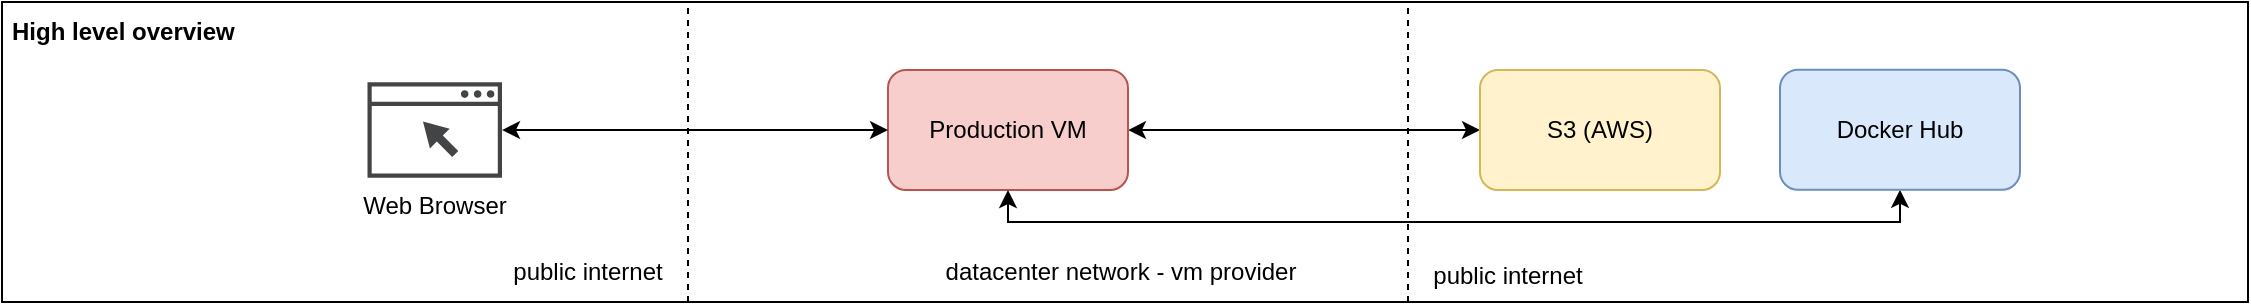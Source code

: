 <mxfile version="24.6.4" type="device" pages="3">
  <diagram id="l1EqbOQ8RJ6dvfELSKfM" name="High level overviw">
    <mxGraphModel dx="1434" dy="714" grid="1" gridSize="10" guides="1" tooltips="1" connect="1" arrows="1" fold="1" page="1" pageScale="1" pageWidth="827" pageHeight="1169" math="0" shadow="0">
      <root>
        <mxCell id="0" />
        <mxCell id="1" parent="0" />
        <mxCell id="0EHNzAy4hEEurDzkMecc-19" value="" style="rounded=0;whiteSpace=wrap;html=1;shadow=0;glass=0;labelBackgroundColor=default;labelBorderColor=none;sketch=0;fillColor=default;" vertex="1" parent="1">
          <mxGeometry width="1123" height="150" as="geometry" />
        </mxCell>
        <mxCell id="0EHNzAy4hEEurDzkMecc-57" style="edgeStyle=orthogonalEdgeStyle;rounded=0;orthogonalLoop=1;jettySize=auto;html=1;entryX=0;entryY=0.5;entryDx=0;entryDy=0;startArrow=classic;startFill=1;exitX=1;exitY=0.5;exitDx=0;exitDy=0;" edge="1" parent="1" source="0EHNzAy4hEEurDzkMecc-43" target="0EHNzAy4hEEurDzkMecc-54">
          <mxGeometry relative="1" as="geometry" />
        </mxCell>
        <mxCell id="0EHNzAy4hEEurDzkMecc-43" value="Production VM" style="rounded=1;whiteSpace=wrap;html=1;fillColor=#f8cecc;strokeColor=#b85450;" vertex="1" parent="1">
          <mxGeometry x="443" y="34.01" width="120" height="60" as="geometry" />
        </mxCell>
        <mxCell id="0EHNzAy4hEEurDzkMecc-52" style="edgeStyle=orthogonalEdgeStyle;rounded=0;orthogonalLoop=1;jettySize=auto;html=1;entryX=0;entryY=0.5;entryDx=0;entryDy=0;startArrow=classic;startFill=1;" edge="1" parent="1" source="0EHNzAy4hEEurDzkMecc-44" target="0EHNzAy4hEEurDzkMecc-43">
          <mxGeometry relative="1" as="geometry" />
        </mxCell>
        <mxCell id="0EHNzAy4hEEurDzkMecc-44" value="Web Browser" style="sketch=0;pointerEvents=1;shadow=0;dashed=0;html=1;strokeColor=none;fillColor=#434445;aspect=fixed;labelPosition=center;verticalLabelPosition=bottom;verticalAlign=top;align=center;outlineConnect=0;shape=mxgraph.vvd.web_browser;" vertex="1" parent="1">
          <mxGeometry x="182.75" y="40.13" width="67.25" height="47.75" as="geometry" />
        </mxCell>
        <mxCell id="0EHNzAy4hEEurDzkMecc-47" value="" style="endArrow=none;dashed=1;html=1;rounded=0;" edge="1" parent="1">
          <mxGeometry width="50" height="50" relative="1" as="geometry">
            <mxPoint x="343" y="150" as="sourcePoint" />
            <mxPoint x="343" as="targetPoint" />
          </mxGeometry>
        </mxCell>
        <mxCell id="0EHNzAy4hEEurDzkMecc-48" value="public internet" style="text;html=1;strokeColor=none;fillColor=none;align=center;verticalAlign=middle;whiteSpace=wrap;rounded=0;" vertex="1" parent="1">
          <mxGeometry x="243" y="120" width="100" height="30" as="geometry" />
        </mxCell>
        <mxCell id="0EHNzAy4hEEurDzkMecc-51" value="datacenter network - vm provider" style="text;html=1;strokeColor=none;fillColor=none;align=center;verticalAlign=middle;whiteSpace=wrap;rounded=0;" vertex="1" parent="1">
          <mxGeometry x="465" y="120" width="189" height="30" as="geometry" />
        </mxCell>
        <mxCell id="0EHNzAy4hEEurDzkMecc-53" value="" style="endArrow=none;dashed=1;html=1;rounded=0;" edge="1" parent="1">
          <mxGeometry width="50" height="50" relative="1" as="geometry">
            <mxPoint x="703" y="150" as="sourcePoint" />
            <mxPoint x="703" as="targetPoint" />
          </mxGeometry>
        </mxCell>
        <mxCell id="0EHNzAy4hEEurDzkMecc-54" value="S3 (AWS)" style="rounded=1;whiteSpace=wrap;html=1;fillColor=#fff2cc;strokeColor=#d6b656;" vertex="1" parent="1">
          <mxGeometry x="739" y="34" width="120" height="60" as="geometry" />
        </mxCell>
        <mxCell id="0EHNzAy4hEEurDzkMecc-60" style="edgeStyle=orthogonalEdgeStyle;rounded=0;orthogonalLoop=1;jettySize=auto;html=1;entryX=0.5;entryY=1;entryDx=0;entryDy=0;startArrow=classic;startFill=1;" edge="1" parent="1" source="0EHNzAy4hEEurDzkMecc-55" target="0EHNzAy4hEEurDzkMecc-43">
          <mxGeometry relative="1" as="geometry">
            <Array as="points">
              <mxPoint x="949" y="110" />
              <mxPoint x="503" y="110" />
            </Array>
          </mxGeometry>
        </mxCell>
        <mxCell id="0EHNzAy4hEEurDzkMecc-55" value="Docker Hub" style="rounded=1;whiteSpace=wrap;html=1;fillColor=#dae8fc;strokeColor=#6c8ebf;" vertex="1" parent="1">
          <mxGeometry x="889" y="33.88" width="120" height="60" as="geometry" />
        </mxCell>
        <mxCell id="0EHNzAy4hEEurDzkMecc-59" value="public internet" style="text;html=1;strokeColor=none;fillColor=none;align=center;verticalAlign=middle;whiteSpace=wrap;rounded=0;" vertex="1" parent="1">
          <mxGeometry x="703" y="122" width="100" height="30" as="geometry" />
        </mxCell>
        <mxCell id="0EHNzAy4hEEurDzkMecc-61" value="High level overview" style="text;html=1;strokeColor=none;fillColor=none;align=left;verticalAlign=middle;whiteSpace=wrap;rounded=0;shadow=0;glass=0;labelBackgroundColor=default;labelBorderColor=none;sketch=0;fontStyle=1" vertex="1" parent="1">
          <mxGeometry x="3" width="190" height="30" as="geometry" />
        </mxCell>
      </root>
    </mxGraphModel>
  </diagram>
  <diagram id="OI6SaQRYEeHismhC4aXl" name="Inside production vm">
    <mxGraphModel dx="1434" dy="657" grid="1" gridSize="10" guides="1" tooltips="1" connect="1" arrows="1" fold="1" page="1" pageScale="1" pageWidth="827" pageHeight="1169" math="0" shadow="0">
      <root>
        <mxCell id="0" />
        <mxCell id="1" parent="0" />
        <mxCell id="t8b2_5bpY0gWvRRcbJ14-1" value="" style="rounded=0;whiteSpace=wrap;html=1;shadow=0;glass=0;labelBackgroundColor=default;labelBorderColor=none;sketch=0;fillColor=default;" vertex="1" parent="1">
          <mxGeometry width="1119" height="360" as="geometry" />
        </mxCell>
        <mxCell id="t8b2_5bpY0gWvRRcbJ14-2" value="" style="rounded=0;whiteSpace=wrap;html=1;fillColor=#f8cecc;strokeColor=#b85450;sketch=0;shadow=0;glass=0;" vertex="1" parent="1">
          <mxGeometry x="120" y="30" width="829" height="310" as="geometry" />
        </mxCell>
        <mxCell id="t8b2_5bpY0gWvRRcbJ14-3" value="" style="rounded=0;whiteSpace=wrap;html=1;shadow=0;glass=0;dashed=1;labelBackgroundColor=default;labelBorderColor=none;sketch=0;fillColor=none;" vertex="1" parent="1">
          <mxGeometry x="120" y="160" width="829" height="130" as="geometry" />
        </mxCell>
        <mxCell id="t8b2_5bpY0gWvRRcbJ14-4" value="" style="rounded=0;whiteSpace=wrap;html=1;fillColor=#ffe6cc;strokeColor=#d79b00;" vertex="1" parent="1">
          <mxGeometry x="130" y="170" width="609" height="100" as="geometry" />
        </mxCell>
        <mxCell id="t8b2_5bpY0gWvRRcbJ14-5" style="edgeStyle=orthogonalEdgeStyle;rounded=0;orthogonalLoop=1;jettySize=auto;html=1;entryX=1;entryY=0.5;entryDx=0;entryDy=0;strokeWidth=1;startArrow=classic;startFill=1;" edge="1" parent="1" source="t8b2_5bpY0gWvRRcbJ14-7" target="t8b2_5bpY0gWvRRcbJ14-4">
          <mxGeometry relative="1" as="geometry" />
        </mxCell>
        <mxCell id="t8b2_5bpY0gWvRRcbJ14-6" style="edgeStyle=orthogonalEdgeStyle;rounded=0;orthogonalLoop=1;jettySize=auto;html=1;strokeWidth=1;startArrow=classic;startFill=1;" edge="1" parent="1" source="t8b2_5bpY0gWvRRcbJ14-7" target="t8b2_5bpY0gWvRRcbJ14-23">
          <mxGeometry relative="1" as="geometry" />
        </mxCell>
        <mxCell id="t8b2_5bpY0gWvRRcbJ14-7" value="docker-compose" style="rounded=0;whiteSpace=wrap;html=1;fillColor=#e1d5e7;strokeColor=#9673a6;" vertex="1" parent="1">
          <mxGeometry x="769" y="170" width="120" height="100" as="geometry" />
        </mxCell>
        <mxCell id="t8b2_5bpY0gWvRRcbJ14-8" value="" style="rounded=0;whiteSpace=wrap;html=1;shadow=0;glass=0;labelBackgroundColor=default;labelBorderColor=none;sketch=0;fillColor=none;dashed=1;" vertex="1" parent="1">
          <mxGeometry x="120" y="290" width="829" height="50" as="geometry" />
        </mxCell>
        <mxCell id="t8b2_5bpY0gWvRRcbJ14-9" value="linux-fedora-35" style="rounded=0;whiteSpace=wrap;html=1;fillColor=#f9f7ed;strokeColor=#36393d;" vertex="1" parent="1">
          <mxGeometry x="130" y="300" width="759" height="30" as="geometry" />
        </mxCell>
        <mxCell id="t8b2_5bpY0gWvRRcbJ14-10" style="edgeStyle=orthogonalEdgeStyle;rounded=0;orthogonalLoop=1;jettySize=auto;html=1;entryX=0;entryY=0.5;entryDx=0;entryDy=0;strokeWidth=1;" edge="1" parent="1" source="t8b2_5bpY0gWvRRcbJ14-11" target="t8b2_5bpY0gWvRRcbJ14-12">
          <mxGeometry relative="1" as="geometry" />
        </mxCell>
        <mxCell id="t8b2_5bpY0gWvRRcbJ14-11" value="webserver&lt;br&gt;containter" style="rounded=1;whiteSpace=wrap;html=1;" vertex="1" parent="1">
          <mxGeometry x="130" y="65" width="120" height="60" as="geometry" />
        </mxCell>
        <mxCell id="t8b2_5bpY0gWvRRcbJ14-12" value="database&lt;br&gt;container" style="rounded=1;whiteSpace=wrap;html=1;" vertex="1" parent="1">
          <mxGeometry x="290" y="65" width="120" height="60" as="geometry" />
        </mxCell>
        <mxCell id="t8b2_5bpY0gWvRRcbJ14-13" style="edgeStyle=orthogonalEdgeStyle;rounded=0;orthogonalLoop=1;jettySize=auto;html=1;entryX=1;entryY=0.5;entryDx=0;entryDy=0;strokeWidth=1;" edge="1" parent="1" source="t8b2_5bpY0gWvRRcbJ14-14" target="t8b2_5bpY0gWvRRcbJ14-12">
          <mxGeometry relative="1" as="geometry" />
        </mxCell>
        <mxCell id="t8b2_5bpY0gWvRRcbJ14-14" value="database-admin-ui&lt;br&gt;container" style="rounded=1;whiteSpace=wrap;html=1;" vertex="1" parent="1">
          <mxGeometry x="450" y="65" width="120" height="60" as="geometry" />
        </mxCell>
        <mxCell id="t8b2_5bpY0gWvRRcbJ14-15" style="edgeStyle=orthogonalEdgeStyle;rounded=0;orthogonalLoop=1;jettySize=auto;html=1;entryX=0.5;entryY=0;entryDx=0;entryDy=0;startArrow=none;startFill=0;" edge="1" parent="1" source="t8b2_5bpY0gWvRRcbJ14-16" target="t8b2_5bpY0gWvRRcbJ14-22">
          <mxGeometry relative="1" as="geometry">
            <Array as="points">
              <mxPoint x="670" y="45" />
              <mxPoint x="1043" y="45" />
            </Array>
          </mxGeometry>
        </mxCell>
        <mxCell id="t8b2_5bpY0gWvRRcbJ14-16" value="backup&lt;br&gt;container" style="rounded=1;whiteSpace=wrap;html=1;" vertex="1" parent="1">
          <mxGeometry x="610" y="65" width="120" height="60" as="geometry" />
        </mxCell>
        <mxCell id="t8b2_5bpY0gWvRRcbJ14-17" value="" style="group;fillColor=#d5e8d4;strokeColor=#82b366;" vertex="1" connectable="0" parent="1">
          <mxGeometry x="145" y="180" width="584" height="60" as="geometry" />
        </mxCell>
        <mxCell id="t8b2_5bpY0gWvRRcbJ14-18" value="" style="rounded=0;whiteSpace=wrap;html=1;fillColor=#f5f5f5;fontColor=#333333;strokeColor=#666666;" vertex="1" parent="t8b2_5bpY0gWvRRcbJ14-17">
          <mxGeometry width="584" height="60" as="geometry" />
        </mxCell>
        <mxCell id="t8b2_5bpY0gWvRRcbJ14-19" value="webserver volume" style="rounded=0;whiteSpace=wrap;html=1;fillColor=#f5f5f5;strokeColor=#666666;fontColor=#333333;" vertex="1" parent="t8b2_5bpY0gWvRRcbJ14-17">
          <mxGeometry x="13.905" y="10" width="264.19" height="40" as="geometry" />
        </mxCell>
        <mxCell id="t8b2_5bpY0gWvRRcbJ14-20" value="database volume" style="rounded=0;whiteSpace=wrap;html=1;fillColor=#f5f5f5;strokeColor=#666666;fontColor=#333333;" vertex="1" parent="t8b2_5bpY0gWvRRcbJ14-17">
          <mxGeometry x="292" y="10" width="278.727" height="40" as="geometry" />
        </mxCell>
        <mxCell id="t8b2_5bpY0gWvRRcbJ14-21" value="docker" style="text;html=1;strokeColor=none;fillColor=none;align=center;verticalAlign=middle;whiteSpace=wrap;rounded=0;" vertex="1" parent="1">
          <mxGeometry x="407" y="240" width="60" height="30" as="geometry" />
        </mxCell>
        <mxCell id="t8b2_5bpY0gWvRRcbJ14-22" value="S3 (AWS)" style="rounded=1;whiteSpace=wrap;html=1;fillColor=#fff2cc;strokeColor=#d6b656;" vertex="1" parent="1">
          <mxGeometry x="983" y="65.01" width="120" height="60" as="geometry" />
        </mxCell>
        <mxCell id="t8b2_5bpY0gWvRRcbJ14-23" value="Docker Hub" style="rounded=1;whiteSpace=wrap;html=1;fillColor=#dae8fc;strokeColor=#6c8ebf;" vertex="1" parent="1">
          <mxGeometry x="983" y="190" width="120" height="60" as="geometry" />
        </mxCell>
        <mxCell id="t8b2_5bpY0gWvRRcbJ14-24" style="edgeStyle=orthogonalEdgeStyle;rounded=0;orthogonalLoop=1;jettySize=auto;html=1;strokeWidth=1;startArrow=classic;startFill=1;" edge="1" parent="1" source="t8b2_5bpY0gWvRRcbJ14-26" target="t8b2_5bpY0gWvRRcbJ14-11">
          <mxGeometry relative="1" as="geometry" />
        </mxCell>
        <mxCell id="t8b2_5bpY0gWvRRcbJ14-25" style="edgeStyle=orthogonalEdgeStyle;rounded=0;orthogonalLoop=1;jettySize=auto;html=1;entryX=0.5;entryY=0;entryDx=0;entryDy=0;" edge="1" parent="1" source="t8b2_5bpY0gWvRRcbJ14-26" target="t8b2_5bpY0gWvRRcbJ14-14">
          <mxGeometry relative="1" as="geometry">
            <Array as="points">
              <mxPoint x="47" y="50" />
              <mxPoint x="510" y="50" />
            </Array>
          </mxGeometry>
        </mxCell>
        <mxCell id="t8b2_5bpY0gWvRRcbJ14-26" value="Web browser" style="sketch=0;pointerEvents=1;shadow=0;dashed=0;html=1;strokeColor=none;fillColor=#434445;aspect=fixed;labelPosition=center;verticalLabelPosition=bottom;verticalAlign=top;align=center;outlineConnect=0;shape=mxgraph.vvd.web_browser;rounded=0;" vertex="1" parent="1">
          <mxGeometry x="10" y="68.63" width="74.3" height="52.75" as="geometry" />
        </mxCell>
        <mxCell id="t8b2_5bpY0gWvRRcbJ14-27" value="Layer 1" style="text;html=1;strokeColor=none;fillColor=none;align=center;verticalAlign=middle;whiteSpace=wrap;rounded=0;shadow=0;glass=0;dashed=1;labelBackgroundColor=default;labelBorderColor=none;sketch=0;" vertex="1" parent="1">
          <mxGeometry x="889" y="297" width="60" height="30" as="geometry" />
        </mxCell>
        <mxCell id="t8b2_5bpY0gWvRRcbJ14-28" value="Layer 2" style="text;html=1;strokeColor=none;fillColor=none;align=center;verticalAlign=middle;whiteSpace=wrap;rounded=0;shadow=0;glass=0;dashed=1;labelBackgroundColor=default;labelBorderColor=none;sketch=0;" vertex="1" parent="1">
          <mxGeometry x="889" y="250" width="60" height="30" as="geometry" />
        </mxCell>
        <mxCell id="t8b2_5bpY0gWvRRcbJ14-29" value="Layer 3" style="text;html=1;strokeColor=none;fillColor=none;align=center;verticalAlign=middle;whiteSpace=wrap;rounded=0;shadow=0;glass=0;dashed=1;labelBackgroundColor=default;labelBorderColor=none;sketch=0;" vertex="1" parent="1">
          <mxGeometry x="889" y="130" width="60" height="30" as="geometry" />
        </mxCell>
        <mxCell id="t8b2_5bpY0gWvRRcbJ14-30" value="Inside production vm" style="text;html=1;strokeColor=none;fillColor=none;align=left;verticalAlign=middle;whiteSpace=wrap;rounded=0;shadow=0;glass=0;labelBackgroundColor=default;labelBorderColor=none;sketch=0;fontStyle=1" vertex="1" parent="1">
          <mxGeometry x="3" width="190" height="30" as="geometry" />
        </mxCell>
        <mxCell id="t8b2_5bpY0gWvRRcbJ14-31" style="edgeStyle=orthogonalEdgeStyle;rounded=0;orthogonalLoop=1;jettySize=auto;html=1;entryX=0.949;entryY=0;entryDx=0;entryDy=0;entryPerimeter=0;" edge="1" parent="1" source="t8b2_5bpY0gWvRRcbJ14-34" target="t8b2_5bpY0gWvRRcbJ14-18">
          <mxGeometry relative="1" as="geometry">
            <Array as="points">
              <mxPoint x="817" y="140" />
              <mxPoint x="699" y="140" />
            </Array>
          </mxGeometry>
        </mxCell>
        <mxCell id="t8b2_5bpY0gWvRRcbJ14-32" value="mount" style="edgeLabel;html=1;align=center;verticalAlign=middle;resizable=0;points=[];" vertex="1" connectable="0" parent="t8b2_5bpY0gWvRRcbJ14-31">
          <mxGeometry x="-0.115" y="-2" relative="1" as="geometry">
            <mxPoint as="offset" />
          </mxGeometry>
        </mxCell>
        <mxCell id="t8b2_5bpY0gWvRRcbJ14-33" style="edgeStyle=orthogonalEdgeStyle;rounded=0;orthogonalLoop=1;jettySize=auto;html=1;startArrow=classic;startFill=1;endArrow=none;endFill=0;" edge="1" parent="1" source="t8b2_5bpY0gWvRRcbJ14-34" target="t8b2_5bpY0gWvRRcbJ14-22">
          <mxGeometry relative="1" as="geometry" />
        </mxCell>
        <mxCell id="t8b2_5bpY0gWvRRcbJ14-34" value="restore&lt;br&gt;container" style="rounded=1;whiteSpace=wrap;html=1;fillColor=#bac8d3;strokeColor=#23445d;dashed=1;" vertex="1" parent="1">
          <mxGeometry x="769" y="65" width="120" height="60" as="geometry" />
        </mxCell>
        <mxCell id="t8b2_5bpY0gWvRRcbJ14-35" style="edgeStyle=orthogonalEdgeStyle;rounded=0;orthogonalLoop=1;jettySize=auto;html=1;entryX=0.5;entryY=0;entryDx=0;entryDy=0;" edge="1" parent="1" source="t8b2_5bpY0gWvRRcbJ14-12" target="t8b2_5bpY0gWvRRcbJ14-20">
          <mxGeometry relative="1" as="geometry">
            <Array as="points">
              <mxPoint x="350" y="150" />
              <mxPoint x="576" y="150" />
            </Array>
          </mxGeometry>
        </mxCell>
        <mxCell id="t8b2_5bpY0gWvRRcbJ14-36" value="mount" style="edgeLabel;html=1;align=center;verticalAlign=middle;resizable=0;points=[];" vertex="1" connectable="0" parent="t8b2_5bpY0gWvRRcbJ14-35">
          <mxGeometry x="-0.331" y="4" relative="1" as="geometry">
            <mxPoint as="offset" />
          </mxGeometry>
        </mxCell>
        <mxCell id="t8b2_5bpY0gWvRRcbJ14-37" style="edgeStyle=orthogonalEdgeStyle;rounded=0;orthogonalLoop=1;jettySize=auto;html=1;entryX=0.887;entryY=0.091;entryDx=0;entryDy=0;entryPerimeter=0;" edge="1" parent="1" source="t8b2_5bpY0gWvRRcbJ14-16" target="t8b2_5bpY0gWvRRcbJ14-4">
          <mxGeometry relative="1" as="geometry" />
        </mxCell>
        <mxCell id="t8b2_5bpY0gWvRRcbJ14-38" value="mount" style="edgeLabel;html=1;align=center;verticalAlign=middle;resizable=0;points=[];" vertex="1" connectable="0" parent="t8b2_5bpY0gWvRRcbJ14-37">
          <mxGeometry x="-0.348" y="1" relative="1" as="geometry">
            <mxPoint x="-1" y="-4" as="offset" />
          </mxGeometry>
        </mxCell>
        <mxCell id="t8b2_5bpY0gWvRRcbJ14-39" style="edgeStyle=orthogonalEdgeStyle;rounded=0;orthogonalLoop=1;jettySize=auto;html=1;" edge="1" parent="1" source="t8b2_5bpY0gWvRRcbJ14-11" target="t8b2_5bpY0gWvRRcbJ14-19">
          <mxGeometry relative="1" as="geometry">
            <Array as="points">
              <mxPoint x="190" y="150" />
              <mxPoint x="291" y="150" />
            </Array>
          </mxGeometry>
        </mxCell>
        <mxCell id="t8b2_5bpY0gWvRRcbJ14-40" value="mount" style="edgeLabel;html=1;align=center;verticalAlign=middle;resizable=0;points=[];" vertex="1" connectable="0" parent="t8b2_5bpY0gWvRRcbJ14-39">
          <mxGeometry x="-0.271" y="3" relative="1" as="geometry">
            <mxPoint x="1" as="offset" />
          </mxGeometry>
        </mxCell>
      </root>
    </mxGraphModel>
  </diagram>
  <diagram id="bfxmqqGwSZ5S35Dk3m0o" name="Deployment, development and runtime flows">
    <mxGraphModel dx="1434" dy="701" grid="1" gridSize="10" guides="1" tooltips="1" connect="1" arrows="1" fold="1" page="1" pageScale="1" pageWidth="827" pageHeight="1169" math="0" shadow="0">
      <root>
        <mxCell id="0" />
        <mxCell id="1" parent="0" />
        <mxCell id="AlAmfRIlPn9H9i4JKlkq-1" value="" style="rounded=0;whiteSpace=wrap;html=1;shadow=0;glass=0;labelBackgroundColor=default;labelBorderColor=none;sketch=0;fillColor=default;" parent="1" vertex="1">
          <mxGeometry width="990" height="360" as="geometry" />
        </mxCell>
        <mxCell id="AlAmfRIlPn9H9i4JKlkq-2" style="edgeStyle=orthogonalEdgeStyle;rounded=0;orthogonalLoop=1;jettySize=auto;html=1;entryX=0;entryY=0.5;entryDx=0;entryDy=0;fillColor=#d5e8d4;strokeColor=#82b366;strokeWidth=2;exitX=0.25;exitY=1;exitDx=0;exitDy=0;" parent="1" source="AlAmfRIlPn9H9i4JKlkq-20" target="AlAmfRIlPn9H9i4JKlkq-19" edge="1">
          <mxGeometry relative="1" as="geometry">
            <Array as="points">
              <mxPoint x="111" y="250" />
              <mxPoint x="110" y="280" />
            </Array>
          </mxGeometry>
        </mxCell>
        <mxCell id="AlAmfRIlPn9H9i4JKlkq-3" value="3. push images" style="edgeLabel;html=1;align=center;verticalAlign=middle;resizable=0;points=[];" parent="AlAmfRIlPn9H9i4JKlkq-2" vertex="1" connectable="0">
          <mxGeometry x="-0.141" y="1" relative="1" as="geometry">
            <mxPoint x="64" as="offset" />
          </mxGeometry>
        </mxCell>
        <mxCell id="AlAmfRIlPn9H9i4JKlkq-4" style="edgeStyle=orthogonalEdgeStyle;rounded=0;orthogonalLoop=1;jettySize=auto;html=1;entryX=0;entryY=0.5;entryDx=0;entryDy=0;fillColor=#d5e8d4;strokeColor=#82b366;strokeWidth=2;exitX=0.75;exitY=1;exitDx=0;exitDy=0;" parent="1" source="AlAmfRIlPn9H9i4JKlkq-20" target="AlAmfRIlPn9H9i4JKlkq-16" edge="1">
          <mxGeometry relative="1" as="geometry">
            <Array as="points">
              <mxPoint x="171" y="210" />
            </Array>
          </mxGeometry>
        </mxCell>
        <mxCell id="AlAmfRIlPn9H9i4JKlkq-5" value="4. deploy" style="edgeLabel;html=1;align=center;verticalAlign=middle;resizable=0;points=[];" parent="AlAmfRIlPn9H9i4JKlkq-4" vertex="1" connectable="0">
          <mxGeometry x="-0.634" y="1" relative="1" as="geometry">
            <mxPoint x="48" y="1" as="offset" />
          </mxGeometry>
        </mxCell>
        <mxCell id="AlAmfRIlPn9H9i4JKlkq-6" style="edgeStyle=orthogonalEdgeStyle;rounded=0;orthogonalLoop=1;jettySize=auto;html=1;entryX=1;entryY=0.5;entryDx=0;entryDy=0;strokeWidth=1;startArrow=none;startFill=0;fillColor=#dae8fc;strokeColor=#6c8ebf;" parent="1" source="AlAmfRIlPn9H9i4JKlkq-8" target="AlAmfRIlPn9H9i4JKlkq-20" edge="1">
          <mxGeometry relative="1" as="geometry" />
        </mxCell>
        <mxCell id="AlAmfRIlPn9H9i4JKlkq-7" value="1. push&amp;nbsp;&lt;br&gt;code" style="edgeLabel;html=1;align=center;verticalAlign=middle;resizable=0;points=[];" parent="AlAmfRIlPn9H9i4JKlkq-6" vertex="1" connectable="0">
          <mxGeometry x="-0.183" y="-4" relative="1" as="geometry">
            <mxPoint x="-7" y="4" as="offset" />
          </mxGeometry>
        </mxCell>
        <mxCell id="AlAmfRIlPn9H9i4JKlkq-8" value="local pc" style="rounded=1;whiteSpace=wrap;html=1;fillColor=#d5e8d4;strokeColor=#82b366;" parent="1" vertex="1">
          <mxGeometry x="330" y="130" width="120" height="60" as="geometry" />
        </mxCell>
        <mxCell id="AlAmfRIlPn9H9i4JKlkq-9" style="edgeStyle=orthogonalEdgeStyle;rounded=0;orthogonalLoop=1;jettySize=auto;html=1;entryX=0.75;entryY=0;entryDx=0;entryDy=0;exitX=0;exitY=0.75;exitDx=0;exitDy=0;fillColor=#dae8fc;strokeColor=#6c8ebf;dashed=1;strokeWidth=1;" parent="1" source="AlAmfRIlPn9H9i4JKlkq-13" target="AlAmfRIlPn9H9i4JKlkq-8" edge="1">
          <mxGeometry relative="1" as="geometry" />
        </mxCell>
        <mxCell id="AlAmfRIlPn9H9i4JKlkq-10" value="b1. restore backup" style="edgeLabel;html=1;align=center;verticalAlign=middle;resizable=0;points=[];" parent="AlAmfRIlPn9H9i4JKlkq-9" vertex="1" connectable="0">
          <mxGeometry x="0.571" relative="1" as="geometry">
            <mxPoint x="111" y="-6" as="offset" />
          </mxGeometry>
        </mxCell>
        <mxCell id="AlAmfRIlPn9H9i4JKlkq-11" style="edgeStyle=orthogonalEdgeStyle;rounded=0;orthogonalLoop=1;jettySize=auto;html=1;entryX=1;entryY=0.75;entryDx=0;entryDy=0;exitX=1;exitY=0.25;exitDx=0;exitDy=0;fillColor=#dae8fc;strokeColor=#6c8ebf;dashed=1;strokeWidth=1;" parent="1" source="AlAmfRIlPn9H9i4JKlkq-13" target="AlAmfRIlPn9H9i4JKlkq-16" edge="1">
          <mxGeometry relative="1" as="geometry">
            <Array as="points">
              <mxPoint x="900" y="35" />
              <mxPoint x="900" y="225" />
            </Array>
          </mxGeometry>
        </mxCell>
        <mxCell id="AlAmfRIlPn9H9i4JKlkq-12" value="a1. restore backup" style="edgeLabel;html=1;align=center;verticalAlign=middle;resizable=0;points=[];" parent="AlAmfRIlPn9H9i4JKlkq-11" vertex="1" connectable="0">
          <mxGeometry x="0.091" y="2" relative="1" as="geometry">
            <mxPoint y="-66" as="offset" />
          </mxGeometry>
        </mxCell>
        <mxCell id="AlAmfRIlPn9H9i4JKlkq-13" value="S3 (AWS)" style="rounded=1;whiteSpace=wrap;html=1;fillColor=#fff2cc;strokeColor=#d6b656;" parent="1" vertex="1">
          <mxGeometry x="652" y="20" width="120" height="60" as="geometry" />
        </mxCell>
        <mxCell id="AlAmfRIlPn9H9i4JKlkq-14" style="edgeStyle=orthogonalEdgeStyle;rounded=0;orthogonalLoop=1;jettySize=auto;html=1;entryX=1;entryY=0.75;entryDx=0;entryDy=0;fillColor=#d5e8d4;strokeColor=#82b366;strokeWidth=2;exitX=1;exitY=0.25;exitDx=0;exitDy=0;" parent="1" source="AlAmfRIlPn9H9i4JKlkq-16" target="AlAmfRIlPn9H9i4JKlkq-13" edge="1">
          <mxGeometry relative="1" as="geometry">
            <Array as="points">
              <mxPoint x="831" y="195" />
              <mxPoint x="831" y="65" />
            </Array>
          </mxGeometry>
        </mxCell>
        <mxCell id="AlAmfRIlPn9H9i4JKlkq-15" value="6. save backup" style="edgeLabel;html=1;align=center;verticalAlign=middle;resizable=0;points=[];" parent="AlAmfRIlPn9H9i4JKlkq-14" vertex="1" connectable="0">
          <mxGeometry x="-0.168" relative="1" as="geometry">
            <mxPoint x="10" y="6" as="offset" />
          </mxGeometry>
        </mxCell>
        <mxCell id="AlAmfRIlPn9H9i4JKlkq-16" value="VM (Production)" style="rounded=1;whiteSpace=wrap;html=1;fillColor=#f8cecc;strokeColor=#b85450;" parent="1" vertex="1">
          <mxGeometry x="652" y="180" width="120" height="60" as="geometry" />
        </mxCell>
        <mxCell id="AlAmfRIlPn9H9i4JKlkq-17" style="edgeStyle=orthogonalEdgeStyle;rounded=0;orthogonalLoop=1;jettySize=auto;html=1;entryX=0.25;entryY=1;entryDx=0;entryDy=0;fillColor=#d5e8d4;strokeColor=#82b366;strokeWidth=2;" parent="1" source="AlAmfRIlPn9H9i4JKlkq-19" target="AlAmfRIlPn9H9i4JKlkq-16" edge="1">
          <mxGeometry relative="1" as="geometry">
            <Array as="points">
              <mxPoint x="682" y="280" />
            </Array>
          </mxGeometry>
        </mxCell>
        <mxCell id="AlAmfRIlPn9H9i4JKlkq-18" value="5. fetch images" style="edgeLabel;html=1;align=center;verticalAlign=middle;resizable=0;points=[];" parent="AlAmfRIlPn9H9i4JKlkq-17" vertex="1" connectable="0">
          <mxGeometry x="-0.205" relative="1" as="geometry">
            <mxPoint as="offset" />
          </mxGeometry>
        </mxCell>
        <mxCell id="AlAmfRIlPn9H9i4JKlkq-19" value="Docker Hub" style="rounded=1;whiteSpace=wrap;html=1;fillColor=#dae8fc;strokeColor=#6c8ebf;" parent="1" vertex="1">
          <mxGeometry x="330" y="250" width="120" height="60" as="geometry" />
        </mxCell>
        <mxCell id="AlAmfRIlPn9H9i4JKlkq-20" value="BitBucket" style="rounded=1;whiteSpace=wrap;html=1;fillColor=#e1d5e7;strokeColor=#9673a6;" parent="1" vertex="1">
          <mxGeometry x="80.5" y="130" width="120" height="60" as="geometry" />
        </mxCell>
        <mxCell id="AlAmfRIlPn9H9i4JKlkq-21" value="Development, deployment and runtime flows" style="text;html=1;strokeColor=none;fillColor=none;align=center;verticalAlign=middle;whiteSpace=wrap;rounded=0;shadow=0;glass=0;labelBackgroundColor=default;labelBorderColor=none;sketch=0;fontStyle=1" parent="1" vertex="1">
          <mxGeometry width="281" height="30" as="geometry" />
        </mxCell>
        <mxCell id="AlAmfRIlPn9H9i4JKlkq-22" style="edgeStyle=orthogonalEdgeStyle;rounded=0;orthogonalLoop=1;jettySize=auto;html=1;entryX=0;entryY=0.25;entryDx=0;entryDy=0;fillColor=#f8cecc;strokeColor=#b85450;dashed=1;strokeWidth=1;" parent="1" source="AlAmfRIlPn9H9i4JKlkq-8" target="AlAmfRIlPn9H9i4JKlkq-13" edge="1">
          <mxGeometry relative="1" as="geometry">
            <Array as="points">
              <mxPoint x="360" y="35" />
            </Array>
          </mxGeometry>
        </mxCell>
        <mxCell id="AlAmfRIlPn9H9i4JKlkq-23" value="b.2 store backup" style="edgeLabel;html=1;align=center;verticalAlign=middle;resizable=0;points=[];" parent="AlAmfRIlPn9H9i4JKlkq-22" vertex="1" connectable="0">
          <mxGeometry x="-0.725" y="1" relative="1" as="geometry">
            <mxPoint x="64" y="-47" as="offset" />
          </mxGeometry>
        </mxCell>
        <mxCell id="WGBkJquGy05nNW05edwp-1" style="edgeStyle=orthogonalEdgeStyle;rounded=0;orthogonalLoop=1;jettySize=auto;html=1;entryX=0;entryY=0.5;entryDx=0;entryDy=0;" edge="1" parent="1" source="AlAmfRIlPn9H9i4JKlkq-20" target="AlAmfRIlPn9H9i4JKlkq-20">
          <mxGeometry relative="1" as="geometry">
            <Array as="points">
              <mxPoint x="141" y="110" />
              <mxPoint x="30" y="110" />
              <mxPoint x="30" y="160" />
            </Array>
          </mxGeometry>
        </mxCell>
        <mxCell id="WGBkJquGy05nNW05edwp-2" value="2. build" style="edgeLabel;html=1;align=center;verticalAlign=middle;resizable=0;points=[];" vertex="1" connectable="0" parent="WGBkJquGy05nNW05edwp-1">
          <mxGeometry x="-0.143" y="2" relative="1" as="geometry">
            <mxPoint x="19" y="-2" as="offset" />
          </mxGeometry>
        </mxCell>
      </root>
    </mxGraphModel>
  </diagram>
</mxfile>
